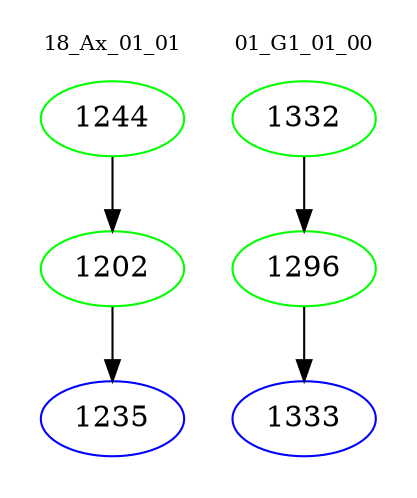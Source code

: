 digraph{
subgraph cluster_0 {
color = white
label = "18_Ax_01_01";
fontsize=10;
T0_1244 [label="1244", color="green"]
T0_1244 -> T0_1202 [color="black"]
T0_1202 [label="1202", color="green"]
T0_1202 -> T0_1235 [color="black"]
T0_1235 [label="1235", color="blue"]
}
subgraph cluster_1 {
color = white
label = "01_G1_01_00";
fontsize=10;
T1_1332 [label="1332", color="green"]
T1_1332 -> T1_1296 [color="black"]
T1_1296 [label="1296", color="green"]
T1_1296 -> T1_1333 [color="black"]
T1_1333 [label="1333", color="blue"]
}
}
